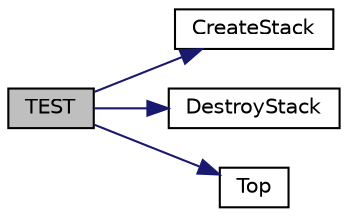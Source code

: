 digraph "TEST"
{
 // INTERACTIVE_SVG=YES
  edge [fontname="Helvetica",fontsize="10",labelfontname="Helvetica",labelfontsize="10"];
  node [fontname="Helvetica",fontsize="10",shape=record];
  rankdir="LR";
  Node55 [label="TEST",height=0.2,width=0.4,color="black", fillcolor="grey75", style="filled", fontcolor="black"];
  Node55 -> Node56 [color="midnightblue",fontsize="10",style="solid",fontname="Helvetica"];
  Node56 [label="CreateStack",height=0.2,width=0.4,color="black", fillcolor="white", style="filled",URL="$d5/d3e/_nlinhas_8h.html#ab6739548cea1cc9c9a66ac36cad97277"];
  Node55 -> Node57 [color="midnightblue",fontsize="10",style="solid",fontname="Helvetica"];
  Node57 [label="DestroyStack",height=0.2,width=0.4,color="black", fillcolor="white", style="filled",URL="$d5/d3e/_nlinhas_8h.html#aa81d697dcb1cf8b70ed83c1054a926b2"];
  Node55 -> Node58 [color="midnightblue",fontsize="10",style="solid",fontname="Helvetica"];
  Node58 [label="Top",height=0.2,width=0.4,color="black", fillcolor="white", style="filled",URL="$d5/d3e/_nlinhas_8h.html#a6a154032624b6573f0fa1a2125616ebb"];
}
